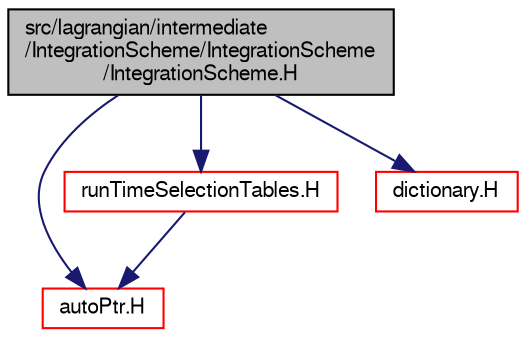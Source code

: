 digraph "src/lagrangian/intermediate/IntegrationScheme/IntegrationScheme/IntegrationScheme.H"
{
  bgcolor="transparent";
  edge [fontname="FreeSans",fontsize="10",labelfontname="FreeSans",labelfontsize="10"];
  node [fontname="FreeSans",fontsize="10",shape=record];
  Node0 [label="src/lagrangian/intermediate\l/IntegrationScheme/IntegrationScheme\l/IntegrationScheme.H",height=0.2,width=0.4,color="black", fillcolor="grey75", style="filled", fontcolor="black"];
  Node0 -> Node1 [color="midnightblue",fontsize="10",style="solid",fontname="FreeSans"];
  Node1 [label="autoPtr.H",height=0.2,width=0.4,color="red",URL="$a11078.html"];
  Node0 -> Node41 [color="midnightblue",fontsize="10",style="solid",fontname="FreeSans"];
  Node41 [label="runTimeSelectionTables.H",height=0.2,width=0.4,color="red",URL="$a09266.html",tooltip="Macros to ease declaration of run-time selection tables. "];
  Node41 -> Node1 [color="midnightblue",fontsize="10",style="solid",fontname="FreeSans"];
  Node0 -> Node55 [color="midnightblue",fontsize="10",style="solid",fontname="FreeSans"];
  Node55 [label="dictionary.H",height=0.2,width=0.4,color="red",URL="$a08804.html"];
}
